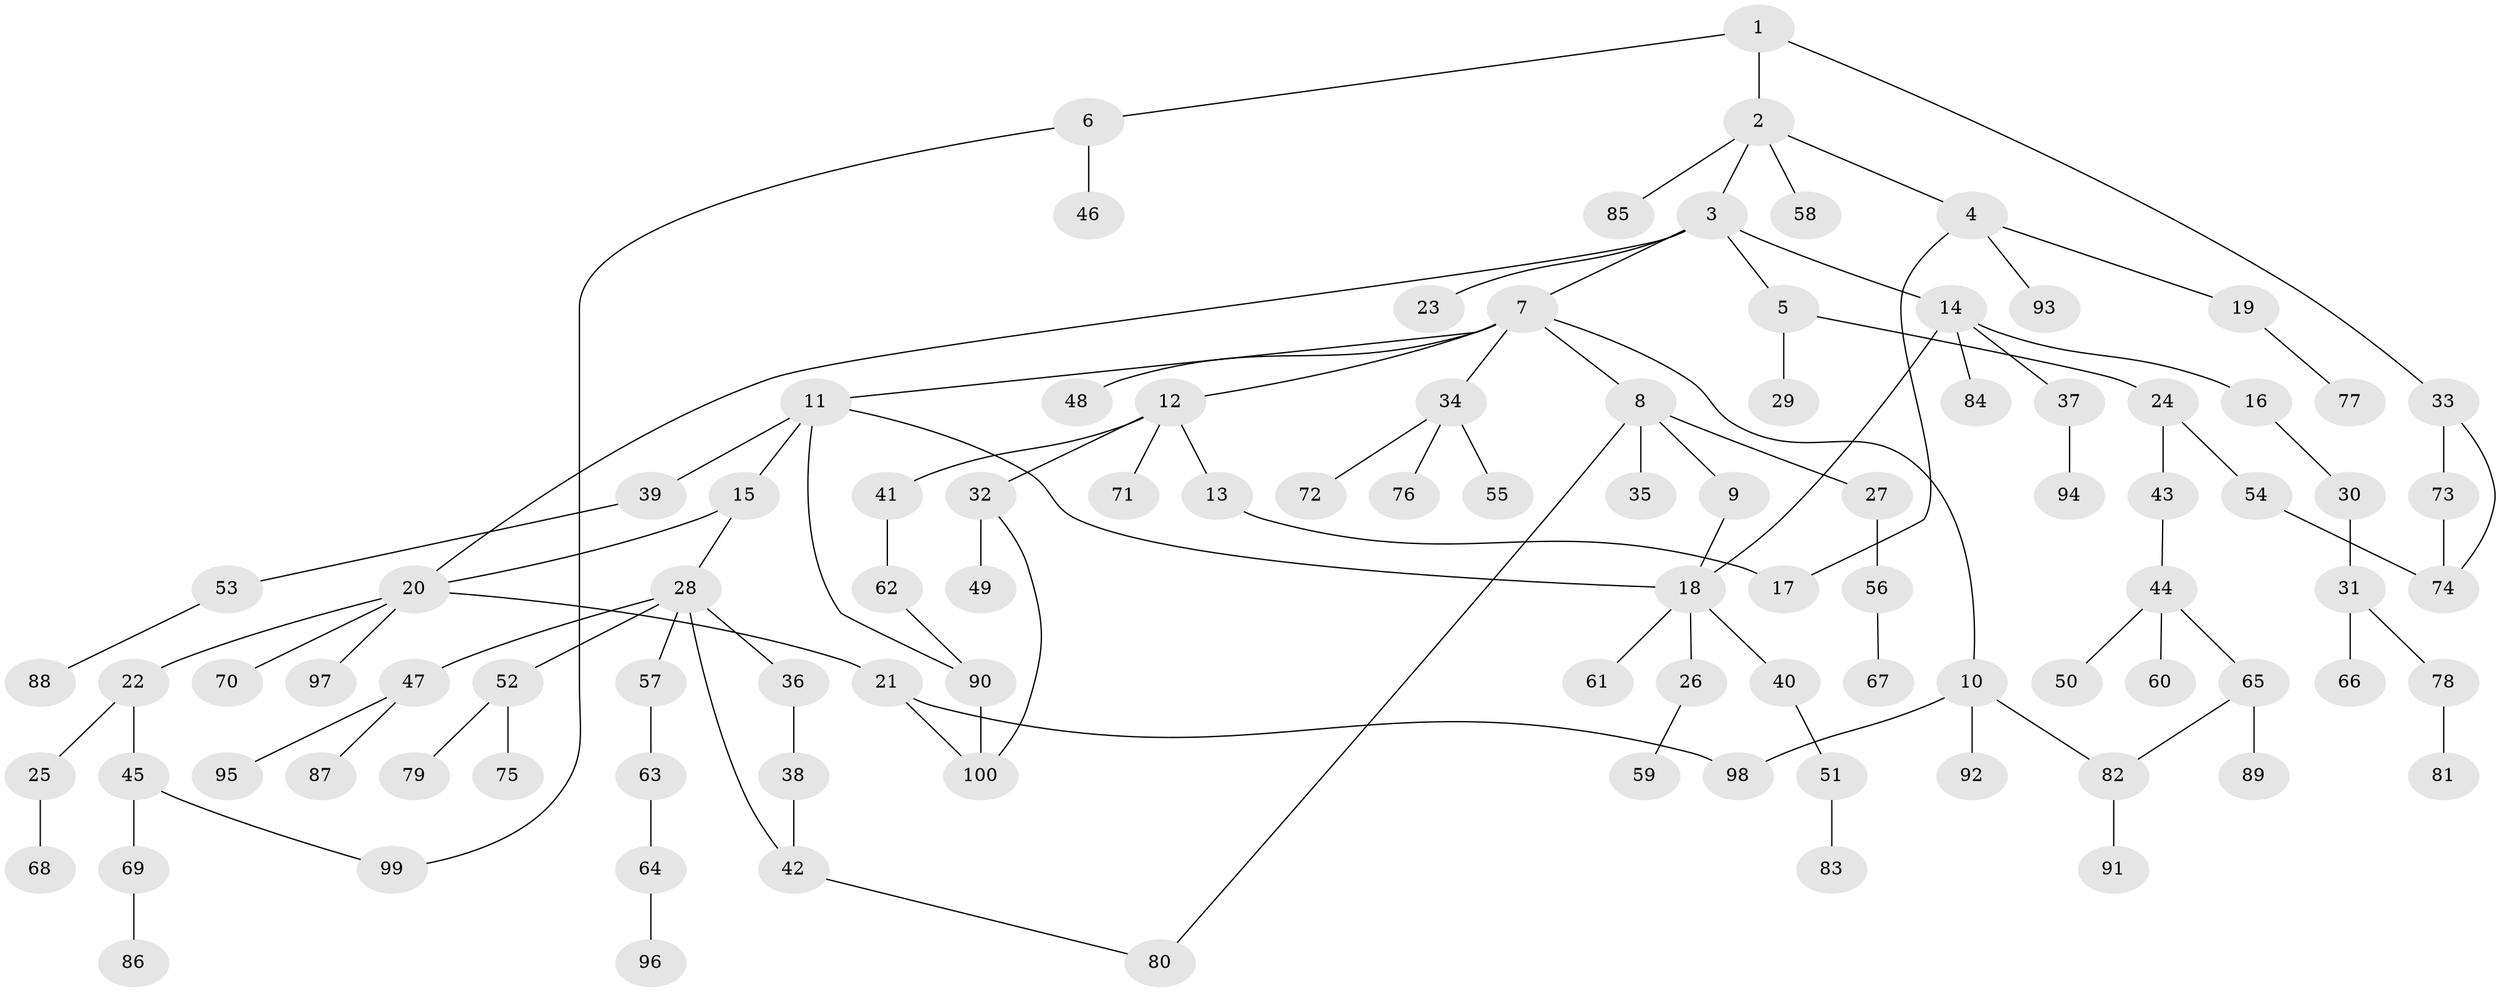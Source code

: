 // Generated by graph-tools (version 1.1) at 2025/01/03/09/25 03:01:07]
// undirected, 100 vertices, 113 edges
graph export_dot {
graph [start="1"]
  node [color=gray90,style=filled];
  1;
  2;
  3;
  4;
  5;
  6;
  7;
  8;
  9;
  10;
  11;
  12;
  13;
  14;
  15;
  16;
  17;
  18;
  19;
  20;
  21;
  22;
  23;
  24;
  25;
  26;
  27;
  28;
  29;
  30;
  31;
  32;
  33;
  34;
  35;
  36;
  37;
  38;
  39;
  40;
  41;
  42;
  43;
  44;
  45;
  46;
  47;
  48;
  49;
  50;
  51;
  52;
  53;
  54;
  55;
  56;
  57;
  58;
  59;
  60;
  61;
  62;
  63;
  64;
  65;
  66;
  67;
  68;
  69;
  70;
  71;
  72;
  73;
  74;
  75;
  76;
  77;
  78;
  79;
  80;
  81;
  82;
  83;
  84;
  85;
  86;
  87;
  88;
  89;
  90;
  91;
  92;
  93;
  94;
  95;
  96;
  97;
  98;
  99;
  100;
  1 -- 2;
  1 -- 6;
  1 -- 33;
  2 -- 3;
  2 -- 4;
  2 -- 58;
  2 -- 85;
  3 -- 5;
  3 -- 7;
  3 -- 14;
  3 -- 23;
  3 -- 20;
  4 -- 19;
  4 -- 93;
  4 -- 17;
  5 -- 24;
  5 -- 29;
  6 -- 46;
  6 -- 99;
  7 -- 8;
  7 -- 10;
  7 -- 11;
  7 -- 12;
  7 -- 34;
  7 -- 48;
  8 -- 9;
  8 -- 27;
  8 -- 35;
  8 -- 80;
  9 -- 18;
  10 -- 92;
  10 -- 98;
  10 -- 82;
  11 -- 15;
  11 -- 39;
  11 -- 90;
  11 -- 18;
  12 -- 13;
  12 -- 32;
  12 -- 41;
  12 -- 71;
  13 -- 17;
  14 -- 16;
  14 -- 37;
  14 -- 84;
  14 -- 18;
  15 -- 20;
  15 -- 28;
  16 -- 30;
  18 -- 26;
  18 -- 40;
  18 -- 61;
  19 -- 77;
  20 -- 21;
  20 -- 22;
  20 -- 70;
  20 -- 97;
  21 -- 98;
  21 -- 100;
  22 -- 25;
  22 -- 45;
  24 -- 43;
  24 -- 54;
  25 -- 68;
  26 -- 59;
  27 -- 56;
  28 -- 36;
  28 -- 42;
  28 -- 47;
  28 -- 52;
  28 -- 57;
  30 -- 31;
  31 -- 66;
  31 -- 78;
  32 -- 49;
  32 -- 100;
  33 -- 73;
  33 -- 74;
  34 -- 55;
  34 -- 72;
  34 -- 76;
  36 -- 38;
  37 -- 94;
  38 -- 42;
  39 -- 53;
  40 -- 51;
  41 -- 62;
  42 -- 80;
  43 -- 44;
  44 -- 50;
  44 -- 60;
  44 -- 65;
  45 -- 69;
  45 -- 99;
  47 -- 87;
  47 -- 95;
  51 -- 83;
  52 -- 75;
  52 -- 79;
  53 -- 88;
  54 -- 74;
  56 -- 67;
  57 -- 63;
  62 -- 90;
  63 -- 64;
  64 -- 96;
  65 -- 82;
  65 -- 89;
  69 -- 86;
  73 -- 74;
  78 -- 81;
  82 -- 91;
  90 -- 100;
}
